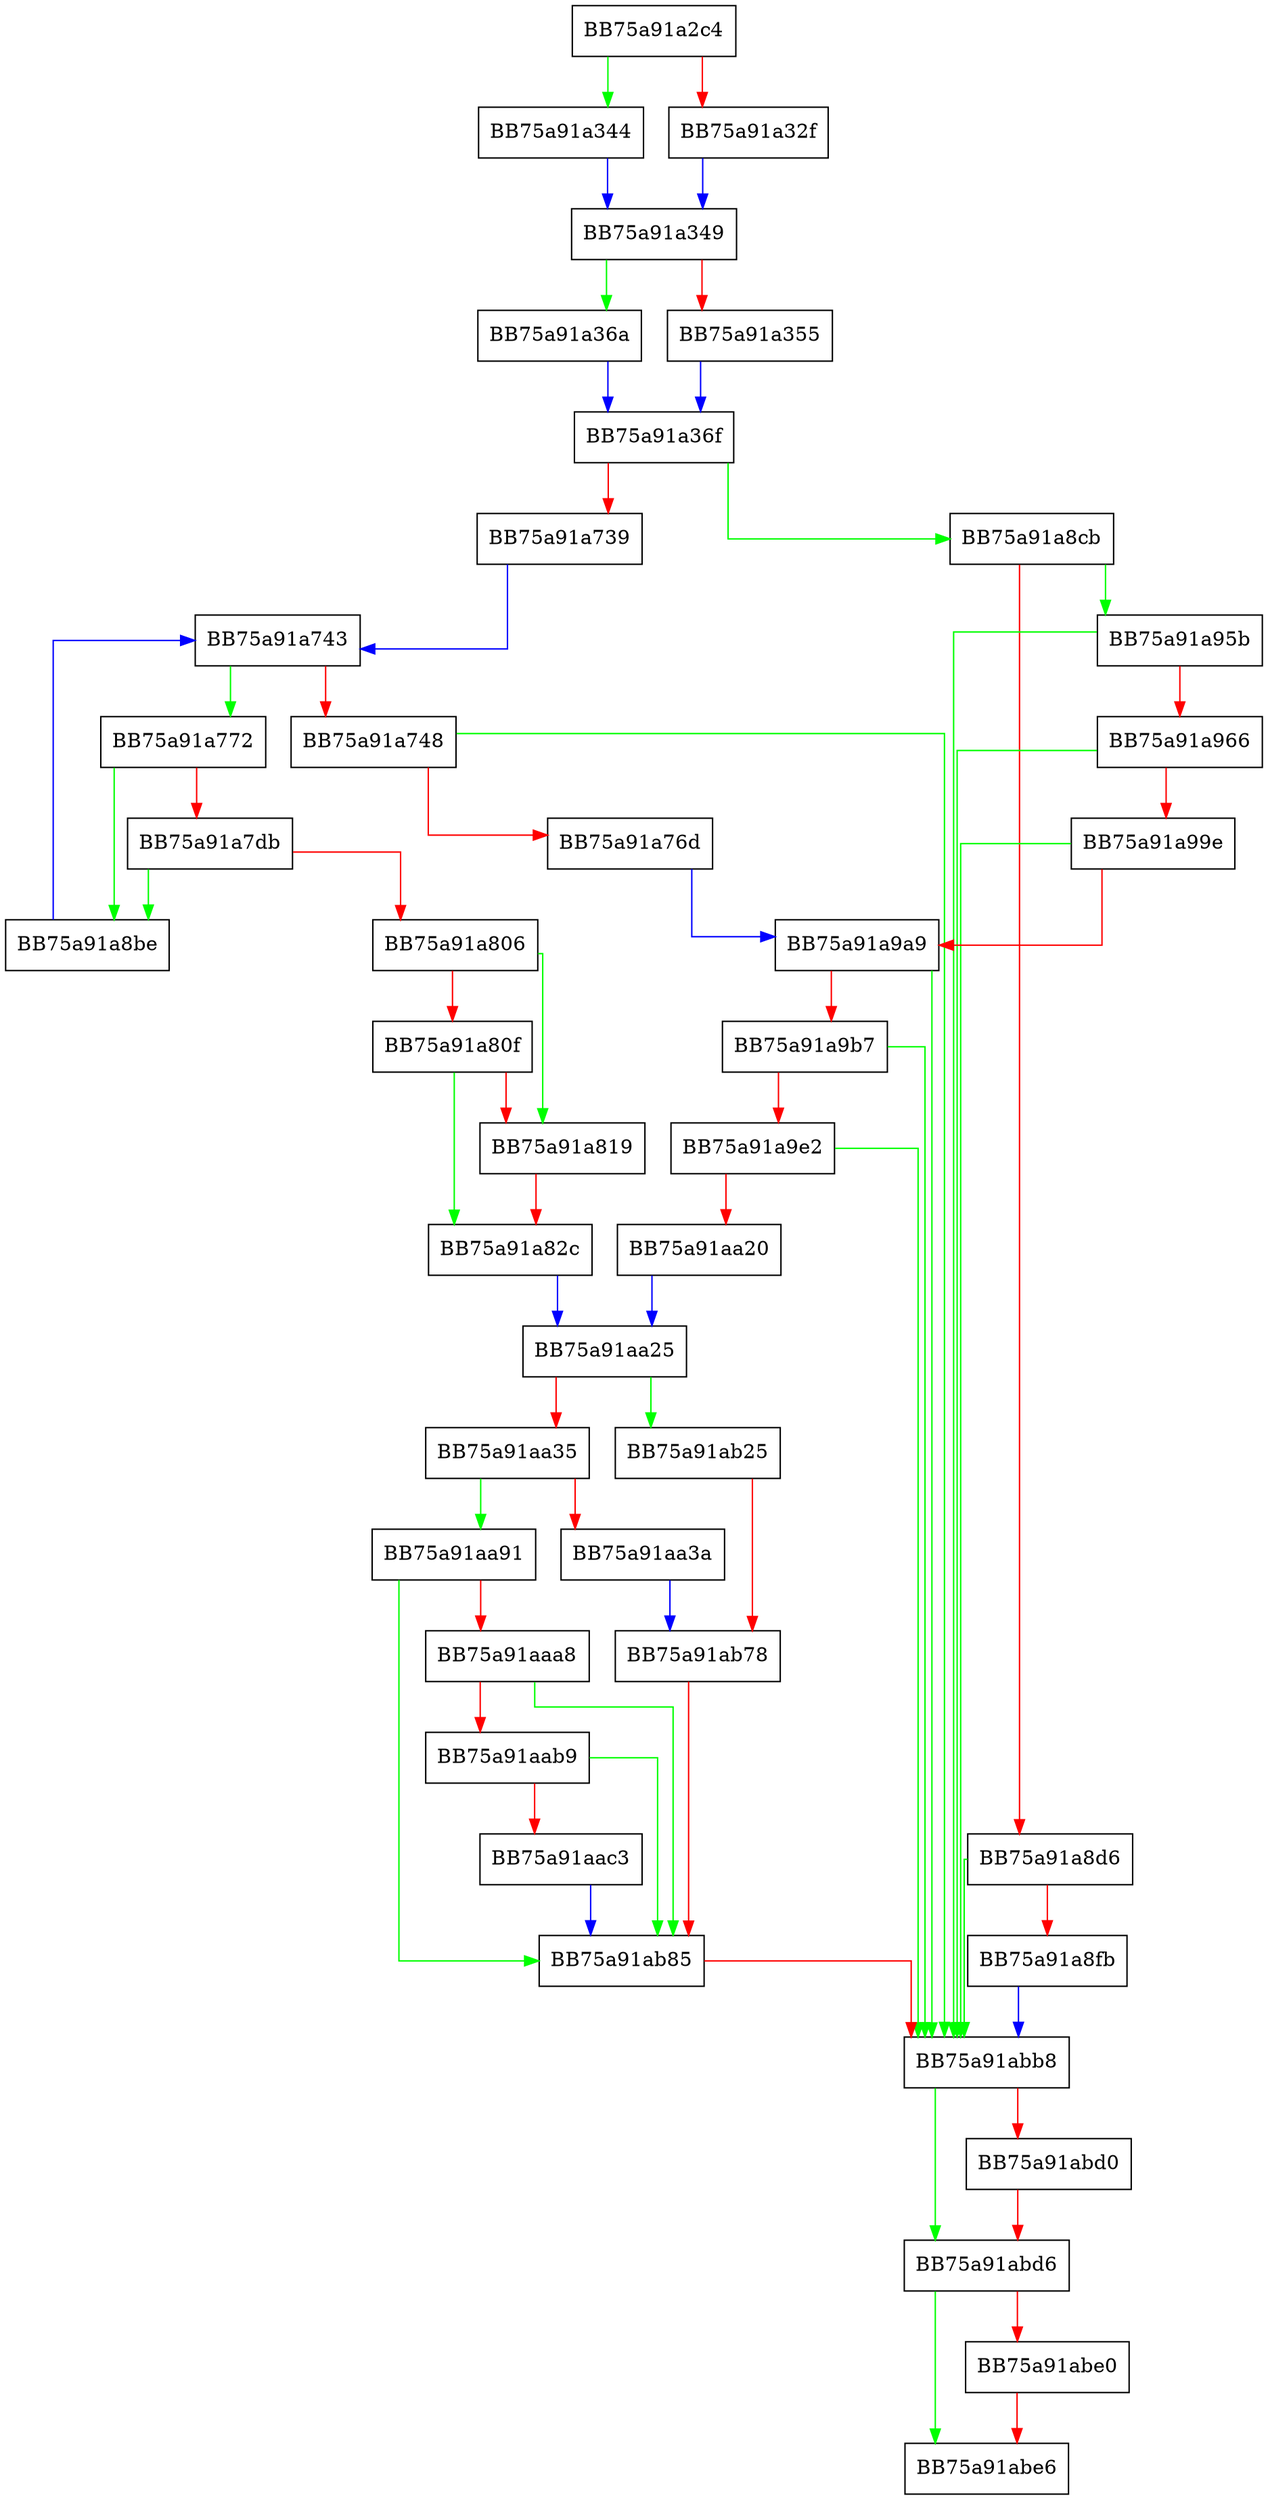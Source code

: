 digraph _check_and_add_process {
  node [shape="box"];
  graph [splines=ortho];
  BB75a91a2c4 -> BB75a91a344 [color="green"];
  BB75a91a2c4 -> BB75a91a32f [color="red"];
  BB75a91a32f -> BB75a91a349 [color="blue"];
  BB75a91a344 -> BB75a91a349 [color="blue"];
  BB75a91a349 -> BB75a91a36a [color="green"];
  BB75a91a349 -> BB75a91a355 [color="red"];
  BB75a91a355 -> BB75a91a36f [color="blue"];
  BB75a91a36a -> BB75a91a36f [color="blue"];
  BB75a91a36f -> BB75a91a8cb [color="green"];
  BB75a91a36f -> BB75a91a739 [color="red"];
  BB75a91a739 -> BB75a91a743 [color="blue"];
  BB75a91a743 -> BB75a91a772 [color="green"];
  BB75a91a743 -> BB75a91a748 [color="red"];
  BB75a91a748 -> BB75a91abb8 [color="green"];
  BB75a91a748 -> BB75a91a76d [color="red"];
  BB75a91a76d -> BB75a91a9a9 [color="blue"];
  BB75a91a772 -> BB75a91a8be [color="green"];
  BB75a91a772 -> BB75a91a7db [color="red"];
  BB75a91a7db -> BB75a91a8be [color="green"];
  BB75a91a7db -> BB75a91a806 [color="red"];
  BB75a91a806 -> BB75a91a819 [color="green"];
  BB75a91a806 -> BB75a91a80f [color="red"];
  BB75a91a80f -> BB75a91a82c [color="green"];
  BB75a91a80f -> BB75a91a819 [color="red"];
  BB75a91a819 -> BB75a91a82c [color="red"];
  BB75a91a82c -> BB75a91aa25 [color="blue"];
  BB75a91a8be -> BB75a91a743 [color="blue"];
  BB75a91a8cb -> BB75a91a95b [color="green"];
  BB75a91a8cb -> BB75a91a8d6 [color="red"];
  BB75a91a8d6 -> BB75a91abb8 [color="green"];
  BB75a91a8d6 -> BB75a91a8fb [color="red"];
  BB75a91a8fb -> BB75a91abb8 [color="blue"];
  BB75a91a95b -> BB75a91abb8 [color="green"];
  BB75a91a95b -> BB75a91a966 [color="red"];
  BB75a91a966 -> BB75a91abb8 [color="green"];
  BB75a91a966 -> BB75a91a99e [color="red"];
  BB75a91a99e -> BB75a91abb8 [color="green"];
  BB75a91a99e -> BB75a91a9a9 [color="red"];
  BB75a91a9a9 -> BB75a91abb8 [color="green"];
  BB75a91a9a9 -> BB75a91a9b7 [color="red"];
  BB75a91a9b7 -> BB75a91abb8 [color="green"];
  BB75a91a9b7 -> BB75a91a9e2 [color="red"];
  BB75a91a9e2 -> BB75a91abb8 [color="green"];
  BB75a91a9e2 -> BB75a91aa20 [color="red"];
  BB75a91aa20 -> BB75a91aa25 [color="blue"];
  BB75a91aa25 -> BB75a91ab25 [color="green"];
  BB75a91aa25 -> BB75a91aa35 [color="red"];
  BB75a91aa35 -> BB75a91aa91 [color="green"];
  BB75a91aa35 -> BB75a91aa3a [color="red"];
  BB75a91aa3a -> BB75a91ab78 [color="blue"];
  BB75a91aa91 -> BB75a91ab85 [color="green"];
  BB75a91aa91 -> BB75a91aaa8 [color="red"];
  BB75a91aaa8 -> BB75a91ab85 [color="green"];
  BB75a91aaa8 -> BB75a91aab9 [color="red"];
  BB75a91aab9 -> BB75a91ab85 [color="green"];
  BB75a91aab9 -> BB75a91aac3 [color="red"];
  BB75a91aac3 -> BB75a91ab85 [color="blue"];
  BB75a91ab25 -> BB75a91ab78 [color="red"];
  BB75a91ab78 -> BB75a91ab85 [color="red"];
  BB75a91ab85 -> BB75a91abb8 [color="red"];
  BB75a91abb8 -> BB75a91abd6 [color="green"];
  BB75a91abb8 -> BB75a91abd0 [color="red"];
  BB75a91abd0 -> BB75a91abd6 [color="red"];
  BB75a91abd6 -> BB75a91abe6 [color="green"];
  BB75a91abd6 -> BB75a91abe0 [color="red"];
  BB75a91abe0 -> BB75a91abe6 [color="red"];
}